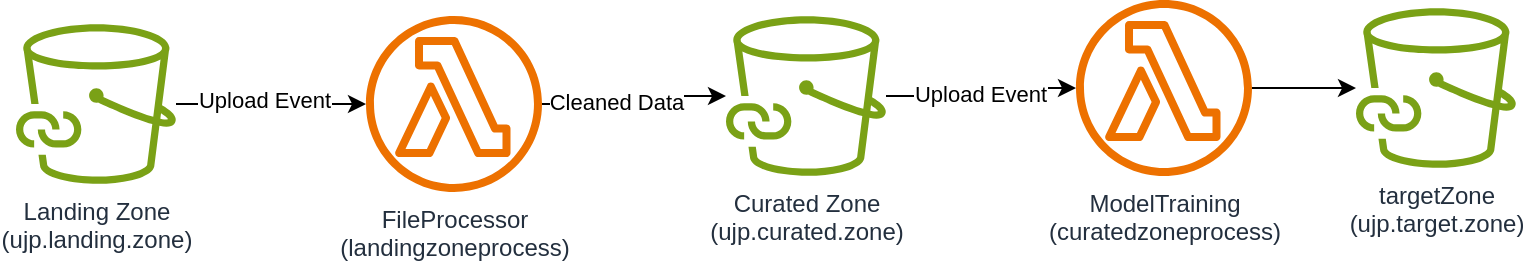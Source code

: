 <mxfile version="24.7.8" pages="2">
  <diagram name="Demo" id="C6uBVzHvEq-UzsvP1SKt">
    <mxGraphModel dx="1422" dy="824" grid="1" gridSize="10" guides="1" tooltips="1" connect="1" arrows="1" fold="1" page="1" pageScale="1" pageWidth="850" pageHeight="1100" math="0" shadow="0">
      <root>
        <mxCell id="0" />
        <mxCell id="1" parent="0" />
        <mxCell id="0FQ1X4St2KFv3-fqBpn6-4" style="edgeStyle=orthogonalEdgeStyle;rounded=0;orthogonalLoop=1;jettySize=auto;html=1;" parent="1" source="0FQ1X4St2KFv3-fqBpn6-2" target="0FQ1X4St2KFv3-fqBpn6-3" edge="1">
          <mxGeometry relative="1" as="geometry" />
        </mxCell>
        <mxCell id="0FQ1X4St2KFv3-fqBpn6-5" value="Upload Event" style="edgeLabel;html=1;align=center;verticalAlign=middle;resizable=0;points=[];" parent="0FQ1X4St2KFv3-fqBpn6-4" vertex="1" connectable="0">
          <mxGeometry x="-0.073" y="2" relative="1" as="geometry">
            <mxPoint as="offset" />
          </mxGeometry>
        </mxCell>
        <mxCell id="0FQ1X4St2KFv3-fqBpn6-2" value="Landing Zone&lt;div&gt;(ujp.landing.zone)&lt;/div&gt;" style="sketch=0;outlineConnect=0;fontColor=#232F3E;gradientColor=none;fillColor=#7AA116;strokeColor=none;dashed=0;verticalLabelPosition=bottom;verticalAlign=top;align=center;html=1;fontSize=12;fontStyle=0;aspect=fixed;pointerEvents=1;shape=mxgraph.aws4.file_cache_s3_linked_datasets;" parent="1" vertex="1">
          <mxGeometry x="40" y="72" width="80" height="80" as="geometry" />
        </mxCell>
        <mxCell id="0FQ1X4St2KFv3-fqBpn6-7" style="edgeStyle=orthogonalEdgeStyle;rounded=0;orthogonalLoop=1;jettySize=auto;html=1;" parent="1" source="0FQ1X4St2KFv3-fqBpn6-3" target="0FQ1X4St2KFv3-fqBpn6-6" edge="1">
          <mxGeometry relative="1" as="geometry" />
        </mxCell>
        <mxCell id="0FQ1X4St2KFv3-fqBpn6-8" value="Cleaned Data" style="edgeLabel;html=1;align=center;verticalAlign=middle;resizable=0;points=[];" parent="0FQ1X4St2KFv3-fqBpn6-7" vertex="1" connectable="0">
          <mxGeometry x="-0.226" y="1" relative="1" as="geometry">
            <mxPoint as="offset" />
          </mxGeometry>
        </mxCell>
        <mxCell id="0FQ1X4St2KFv3-fqBpn6-3" value="FileProcessor&lt;div&gt;(landingzoneprocess)&lt;/div&gt;" style="sketch=0;outlineConnect=0;fontColor=#232F3E;gradientColor=none;fillColor=#ED7100;strokeColor=none;dashed=0;verticalLabelPosition=bottom;verticalAlign=top;align=center;html=1;fontSize=12;fontStyle=0;aspect=fixed;pointerEvents=1;shape=mxgraph.aws4.lambda_function;" parent="1" vertex="1">
          <mxGeometry x="215" y="68" width="88" height="88" as="geometry" />
        </mxCell>
        <mxCell id="0FQ1X4St2KFv3-fqBpn6-10" style="edgeStyle=orthogonalEdgeStyle;rounded=0;orthogonalLoop=1;jettySize=auto;html=1;" parent="1" source="0FQ1X4St2KFv3-fqBpn6-6" target="0FQ1X4St2KFv3-fqBpn6-9" edge="1">
          <mxGeometry relative="1" as="geometry" />
        </mxCell>
        <mxCell id="0FQ1X4St2KFv3-fqBpn6-13" value="Upload Event" style="edgeLabel;html=1;align=center;verticalAlign=middle;resizable=0;points=[];" parent="0FQ1X4St2KFv3-fqBpn6-10" vertex="1" connectable="0">
          <mxGeometry x="-0.049" y="1" relative="1" as="geometry">
            <mxPoint as="offset" />
          </mxGeometry>
        </mxCell>
        <mxCell id="0FQ1X4St2KFv3-fqBpn6-6" value="Curated Zone&lt;div&gt;(ujp.curated.zone)&lt;/div&gt;" style="sketch=0;outlineConnect=0;fontColor=#232F3E;gradientColor=none;fillColor=#7AA116;strokeColor=none;dashed=0;verticalLabelPosition=bottom;verticalAlign=top;align=center;html=1;fontSize=12;fontStyle=0;aspect=fixed;pointerEvents=1;shape=mxgraph.aws4.file_cache_s3_linked_datasets;" parent="1" vertex="1">
          <mxGeometry x="395" y="68" width="80" height="80" as="geometry" />
        </mxCell>
        <mxCell id="9MDDYbsUEdsClmdgug1l-2" style="edgeStyle=orthogonalEdgeStyle;rounded=0;orthogonalLoop=1;jettySize=auto;html=1;" edge="1" parent="1" source="0FQ1X4St2KFv3-fqBpn6-9" target="9MDDYbsUEdsClmdgug1l-1">
          <mxGeometry relative="1" as="geometry" />
        </mxCell>
        <mxCell id="0FQ1X4St2KFv3-fqBpn6-9" value="ModelTraining&lt;div&gt;(curatedzoneprocess)&lt;/div&gt;" style="sketch=0;outlineConnect=0;fontColor=#232F3E;gradientColor=none;fillColor=#ED7100;strokeColor=none;dashed=0;verticalLabelPosition=bottom;verticalAlign=top;align=center;html=1;fontSize=12;fontStyle=0;aspect=fixed;pointerEvents=1;shape=mxgraph.aws4.lambda_function;" parent="1" vertex="1">
          <mxGeometry x="570" y="60" width="88" height="88" as="geometry" />
        </mxCell>
        <mxCell id="9MDDYbsUEdsClmdgug1l-1" value="targetZone&lt;div&gt;(ujp.target.zone)&lt;/div&gt;" style="sketch=0;outlineConnect=0;fontColor=#232F3E;gradientColor=none;fillColor=#7AA116;strokeColor=none;dashed=0;verticalLabelPosition=bottom;verticalAlign=top;align=center;html=1;fontSize=12;fontStyle=0;aspect=fixed;pointerEvents=1;shape=mxgraph.aws4.file_cache_s3_linked_datasets;" vertex="1" parent="1">
          <mxGeometry x="710" y="64" width="80" height="80" as="geometry" />
        </mxCell>
      </root>
    </mxGraphModel>
  </diagram>
  <diagram name="Scope" id="_vpUs553ZF2z_ubJ3k5e">
    <mxGraphModel dx="1420" dy="822" grid="1" gridSize="10" guides="1" tooltips="1" connect="1" arrows="1" fold="1" page="1" pageScale="1" pageWidth="850" pageHeight="1100" math="0" shadow="0">
      <root>
        <mxCell id="ehzlG7v_mvH_nGKlnNqr-0" />
        <mxCell id="ehzlG7v_mvH_nGKlnNqr-1" parent="ehzlG7v_mvH_nGKlnNqr-0" />
        <mxCell id="ehzlG7v_mvH_nGKlnNqr-7" style="edgeStyle=orthogonalEdgeStyle;rounded=0;orthogonalLoop=1;jettySize=auto;html=1;curved=1;entryX=0;entryY=0.5;entryDx=0;entryDy=0;" edge="1" parent="ehzlG7v_mvH_nGKlnNqr-1" source="sI1jdvwXIt4uvSfNz3za-5" target="ehzlG7v_mvH_nGKlnNqr-19">
          <mxGeometry relative="1" as="geometry" />
        </mxCell>
        <mxCell id="ehzlG7v_mvH_nGKlnNqr-12" style="edgeStyle=orthogonalEdgeStyle;rounded=0;orthogonalLoop=1;jettySize=auto;html=1;entryX=1;entryY=0.5;entryDx=0;entryDy=0;curved=1;" edge="1" parent="ehzlG7v_mvH_nGKlnNqr-1" source="sI1jdvwXIt4uvSfNz3za-9" target="ehzlG7v_mvH_nGKlnNqr-19">
          <mxGeometry relative="1" as="geometry" />
        </mxCell>
        <mxCell id="ehzlG7v_mvH_nGKlnNqr-13" style="edgeStyle=orthogonalEdgeStyle;rounded=0;orthogonalLoop=1;jettySize=auto;html=1;dashed=1;endArrow=none;endFill=0;curved=1;entryX=1;entryY=0.25;entryDx=0;entryDy=0;" edge="1" parent="ehzlG7v_mvH_nGKlnNqr-1" source="sI1jdvwXIt4uvSfNz3za-9" target="ehzlG7v_mvH_nGKlnNqr-17">
          <mxGeometry relative="1" as="geometry" />
        </mxCell>
        <mxCell id="ehzlG7v_mvH_nGKlnNqr-15" style="edgeStyle=orthogonalEdgeStyle;rounded=0;orthogonalLoop=1;jettySize=auto;html=1;endArrow=none;endFill=0;dashed=1;curved=1;exitX=0;exitY=0.5;exitDx=0;exitDy=0;exitPerimeter=0;" edge="1" parent="ehzlG7v_mvH_nGKlnNqr-1" source="ehzlG7v_mvH_nGKlnNqr-21" target="ehzlG7v_mvH_nGKlnNqr-16">
          <mxGeometry relative="1" as="geometry" />
        </mxCell>
        <mxCell id="ehzlG7v_mvH_nGKlnNqr-16" value="We are not implementing in DEMO" style="text;html=1;align=center;verticalAlign=middle;whiteSpace=wrap;rounded=0;" vertex="1" parent="ehzlG7v_mvH_nGKlnNqr-1">
          <mxGeometry x="180" y="390" width="160" height="39" as="geometry" />
        </mxCell>
        <mxCell id="ehzlG7v_mvH_nGKlnNqr-17" value="The Model Training POC is aviable in Jupiter Notebook" style="text;html=1;align=center;verticalAlign=middle;whiteSpace=wrap;rounded=0;" vertex="1" parent="ehzlG7v_mvH_nGKlnNqr-1">
          <mxGeometry x="465" y="411" width="160" height="30" as="geometry" />
        </mxCell>
        <mxCell id="ehzlG7v_mvH_nGKlnNqr-18" value="" style="group" vertex="1" connectable="0" parent="ehzlG7v_mvH_nGKlnNqr-1">
          <mxGeometry x="415" y="270" width="125" height="101" as="geometry" />
        </mxCell>
        <mxCell id="ehzlG7v_mvH_nGKlnNqr-19" value="Data Process Pipeline Service" style="ellipse;whiteSpace=wrap;html=1;fillColor=#dae8fc;strokeColor=#6c8ebf;" vertex="1" parent="ehzlG7v_mvH_nGKlnNqr-18">
          <mxGeometry width="125" height="80" as="geometry" />
        </mxCell>
        <mxCell id="ehzlG7v_mvH_nGKlnNqr-20" value="" style="sketch=0;points=[[0,0,0],[0.25,0,0],[0.5,0,0],[0.75,0,0],[1,0,0],[0,1,0],[0.25,1,0],[0.5,1,0],[0.75,1,0],[1,1,0],[0,0.25,0],[0,0.5,0],[0,0.75,0],[1,0.25,0],[1,0.5,0],[1,0.75,0]];outlineConnect=0;fontColor=#232F3E;fillColor=#01A88D;strokeColor=#ffffff;dashed=0;verticalLabelPosition=bottom;verticalAlign=top;align=center;html=1;fontSize=12;fontStyle=0;aspect=fixed;shape=mxgraph.aws4.resourceIcon;resIcon=mxgraph.aws4.sagemaker;" vertex="1" parent="ehzlG7v_mvH_nGKlnNqr-18">
          <mxGeometry x="75" y="61" width="40" height="40" as="geometry" />
        </mxCell>
        <mxCell id="ehzlG7v_mvH_nGKlnNqr-21" value="" style="sketch=0;points=[[0,0,0],[0.25,0,0],[0.5,0,0],[0.75,0,0],[1,0,0],[0,1,0],[0.25,1,0],[0.5,1,0],[0.75,1,0],[1,1,0],[0,0.25,0],[0,0.5,0],[0,0.75,0],[1,0.25,0],[1,0.5,0],[1,0.75,0]];outlineConnect=0;fontColor=#232F3E;fillColor=#ED7100;strokeColor=#ffffff;dashed=0;verticalLabelPosition=bottom;verticalAlign=top;align=center;html=1;fontSize=12;fontStyle=0;aspect=fixed;shape=mxgraph.aws4.resourceIcon;resIcon=mxgraph.aws4.ec2;" vertex="1" parent="ehzlG7v_mvH_nGKlnNqr-18">
          <mxGeometry x="11" y="62" width="39" height="39" as="geometry" />
        </mxCell>
        <mxCell id="sI1jdvwXIt4uvSfNz3za-0" style="edgeStyle=orthogonalEdgeStyle;rounded=0;orthogonalLoop=1;jettySize=auto;html=1;" edge="1" parent="ehzlG7v_mvH_nGKlnNqr-1" source="sI1jdvwXIt4uvSfNz3za-2" target="sI1jdvwXIt4uvSfNz3za-5">
          <mxGeometry relative="1" as="geometry" />
        </mxCell>
        <mxCell id="sI1jdvwXIt4uvSfNz3za-1" value="Upload Event" style="edgeLabel;html=1;align=center;verticalAlign=middle;resizable=0;points=[];" vertex="1" connectable="0" parent="sI1jdvwXIt4uvSfNz3za-0">
          <mxGeometry x="-0.073" y="2" relative="1" as="geometry">
            <mxPoint as="offset" />
          </mxGeometry>
        </mxCell>
        <mxCell id="sI1jdvwXIt4uvSfNz3za-2" value="Landing Zone&lt;div&gt;(ujp.landing.zone)&lt;/div&gt;" style="sketch=0;outlineConnect=0;fontColor=#232F3E;gradientColor=none;fillColor=#7AA116;strokeColor=none;dashed=0;verticalLabelPosition=bottom;verticalAlign=top;align=center;html=1;fontSize=12;fontStyle=0;aspect=fixed;pointerEvents=1;shape=mxgraph.aws4.file_cache_s3_linked_datasets;" vertex="1" parent="ehzlG7v_mvH_nGKlnNqr-1">
          <mxGeometry x="90" y="62" width="80" height="80" as="geometry" />
        </mxCell>
        <mxCell id="sI1jdvwXIt4uvSfNz3za-3" style="edgeStyle=orthogonalEdgeStyle;rounded=0;orthogonalLoop=1;jettySize=auto;html=1;" edge="1" parent="ehzlG7v_mvH_nGKlnNqr-1" source="sI1jdvwXIt4uvSfNz3za-5" target="sI1jdvwXIt4uvSfNz3za-8">
          <mxGeometry relative="1" as="geometry" />
        </mxCell>
        <mxCell id="sI1jdvwXIt4uvSfNz3za-4" value="Cleaned Data" style="edgeLabel;html=1;align=center;verticalAlign=middle;resizable=0;points=[];" vertex="1" connectable="0" parent="sI1jdvwXIt4uvSfNz3za-3">
          <mxGeometry x="-0.226" y="1" relative="1" as="geometry">
            <mxPoint as="offset" />
          </mxGeometry>
        </mxCell>
        <mxCell id="sI1jdvwXIt4uvSfNz3za-5" value="FileProcessor&lt;div&gt;(landingzoneprocess)&lt;/div&gt;" style="sketch=0;outlineConnect=0;fontColor=#232F3E;gradientColor=none;fillColor=#ED7100;strokeColor=none;dashed=0;verticalLabelPosition=bottom;verticalAlign=top;align=center;html=1;fontSize=12;fontStyle=0;aspect=fixed;pointerEvents=1;shape=mxgraph.aws4.lambda_function;" vertex="1" parent="ehzlG7v_mvH_nGKlnNqr-1">
          <mxGeometry x="265" y="58" width="88" height="88" as="geometry" />
        </mxCell>
        <mxCell id="sI1jdvwXIt4uvSfNz3za-6" style="edgeStyle=orthogonalEdgeStyle;rounded=0;orthogonalLoop=1;jettySize=auto;html=1;" edge="1" parent="ehzlG7v_mvH_nGKlnNqr-1" source="sI1jdvwXIt4uvSfNz3za-8" target="sI1jdvwXIt4uvSfNz3za-9">
          <mxGeometry relative="1" as="geometry" />
        </mxCell>
        <mxCell id="sI1jdvwXIt4uvSfNz3za-7" value="Upload Event" style="edgeLabel;html=1;align=center;verticalAlign=middle;resizable=0;points=[];" vertex="1" connectable="0" parent="sI1jdvwXIt4uvSfNz3za-6">
          <mxGeometry x="-0.049" y="1" relative="1" as="geometry">
            <mxPoint as="offset" />
          </mxGeometry>
        </mxCell>
        <mxCell id="sI1jdvwXIt4uvSfNz3za-8" value="Curated Zone&lt;div&gt;(ujp.curated.zone)&lt;/div&gt;" style="sketch=0;outlineConnect=0;fontColor=#232F3E;gradientColor=none;fillColor=#7AA116;strokeColor=none;dashed=0;verticalLabelPosition=bottom;verticalAlign=top;align=center;html=1;fontSize=12;fontStyle=0;aspect=fixed;pointerEvents=1;shape=mxgraph.aws4.file_cache_s3_linked_datasets;" vertex="1" parent="ehzlG7v_mvH_nGKlnNqr-1">
          <mxGeometry x="445" y="58" width="80" height="80" as="geometry" />
        </mxCell>
        <mxCell id="sI1jdvwXIt4uvSfNz3za-9" value="ModelTraining&lt;div&gt;(curatedzoneprocess)&lt;/div&gt;" style="sketch=0;outlineConnect=0;fontColor=#232F3E;gradientColor=none;fillColor=#ED7100;strokeColor=none;dashed=0;verticalLabelPosition=bottom;verticalAlign=top;align=center;html=1;fontSize=12;fontStyle=0;aspect=fixed;pointerEvents=1;shape=mxgraph.aws4.lambda_function;" vertex="1" parent="ehzlG7v_mvH_nGKlnNqr-1">
          <mxGeometry x="620" y="50" width="88" height="88" as="geometry" />
        </mxCell>
      </root>
    </mxGraphModel>
  </diagram>
</mxfile>

